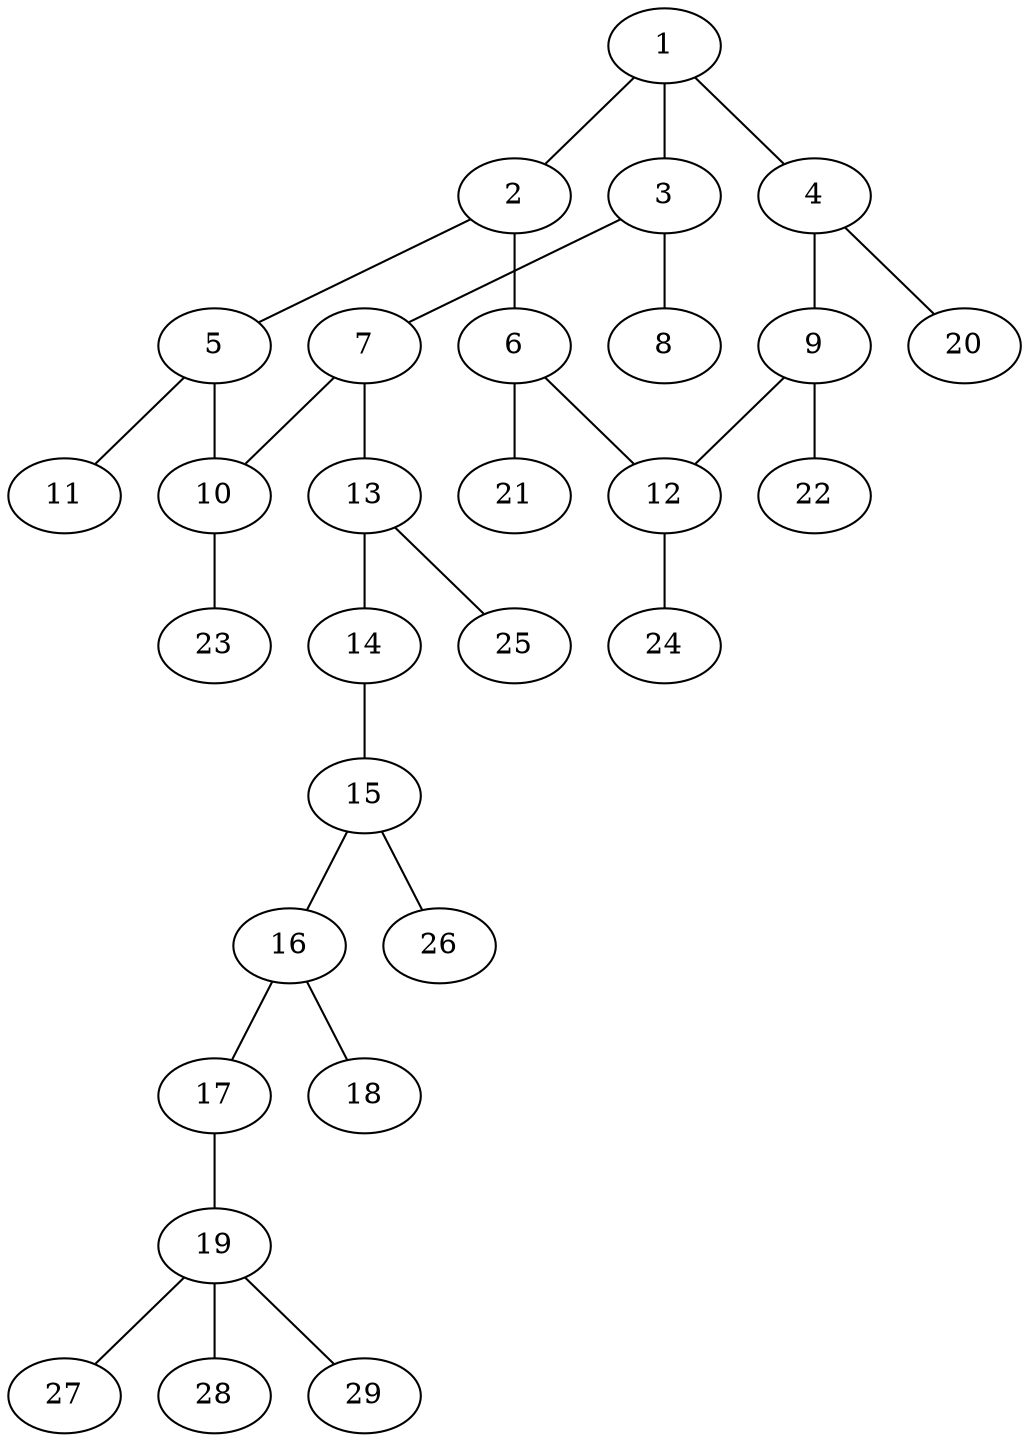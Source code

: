 graph molecule_3751 {
	1	 [chem=C];
	2	 [chem=C];
	1 -- 2	 [valence=2];
	3	 [chem=N];
	1 -- 3	 [valence=1];
	4	 [chem=C];
	1 -- 4	 [valence=1];
	5	 [chem=N];
	2 -- 5	 [valence=1];
	6	 [chem=C];
	2 -- 6	 [valence=1];
	7	 [chem=C];
	3 -- 7	 [valence=2];
	8	 [chem=O];
	3 -- 8	 [valence=1];
	9	 [chem=C];
	4 -- 9	 [valence=2];
	20	 [chem=H];
	4 -- 20	 [valence=1];
	10	 [chem=C];
	5 -- 10	 [valence=2];
	11	 [chem=O];
	5 -- 11	 [valence=1];
	12	 [chem=C];
	6 -- 12	 [valence=2];
	21	 [chem=H];
	6 -- 21	 [valence=1];
	7 -- 10	 [valence=1];
	13	 [chem=C];
	7 -- 13	 [valence=1];
	9 -- 12	 [valence=1];
	22	 [chem=H];
	9 -- 22	 [valence=1];
	23	 [chem=H];
	10 -- 23	 [valence=1];
	24	 [chem=H];
	12 -- 24	 [valence=1];
	14	 [chem=N];
	13 -- 14	 [valence=2];
	25	 [chem=H];
	13 -- 25	 [valence=1];
	15	 [chem=N];
	14 -- 15	 [valence=1];
	16	 [chem=C];
	15 -- 16	 [valence=1];
	26	 [chem=H];
	15 -- 26	 [valence=1];
	17	 [chem=O];
	16 -- 17	 [valence=1];
	18	 [chem=O];
	16 -- 18	 [valence=2];
	19	 [chem=C];
	17 -- 19	 [valence=1];
	27	 [chem=H];
	19 -- 27	 [valence=1];
	28	 [chem=H];
	19 -- 28	 [valence=1];
	29	 [chem=H];
	19 -- 29	 [valence=1];
}
